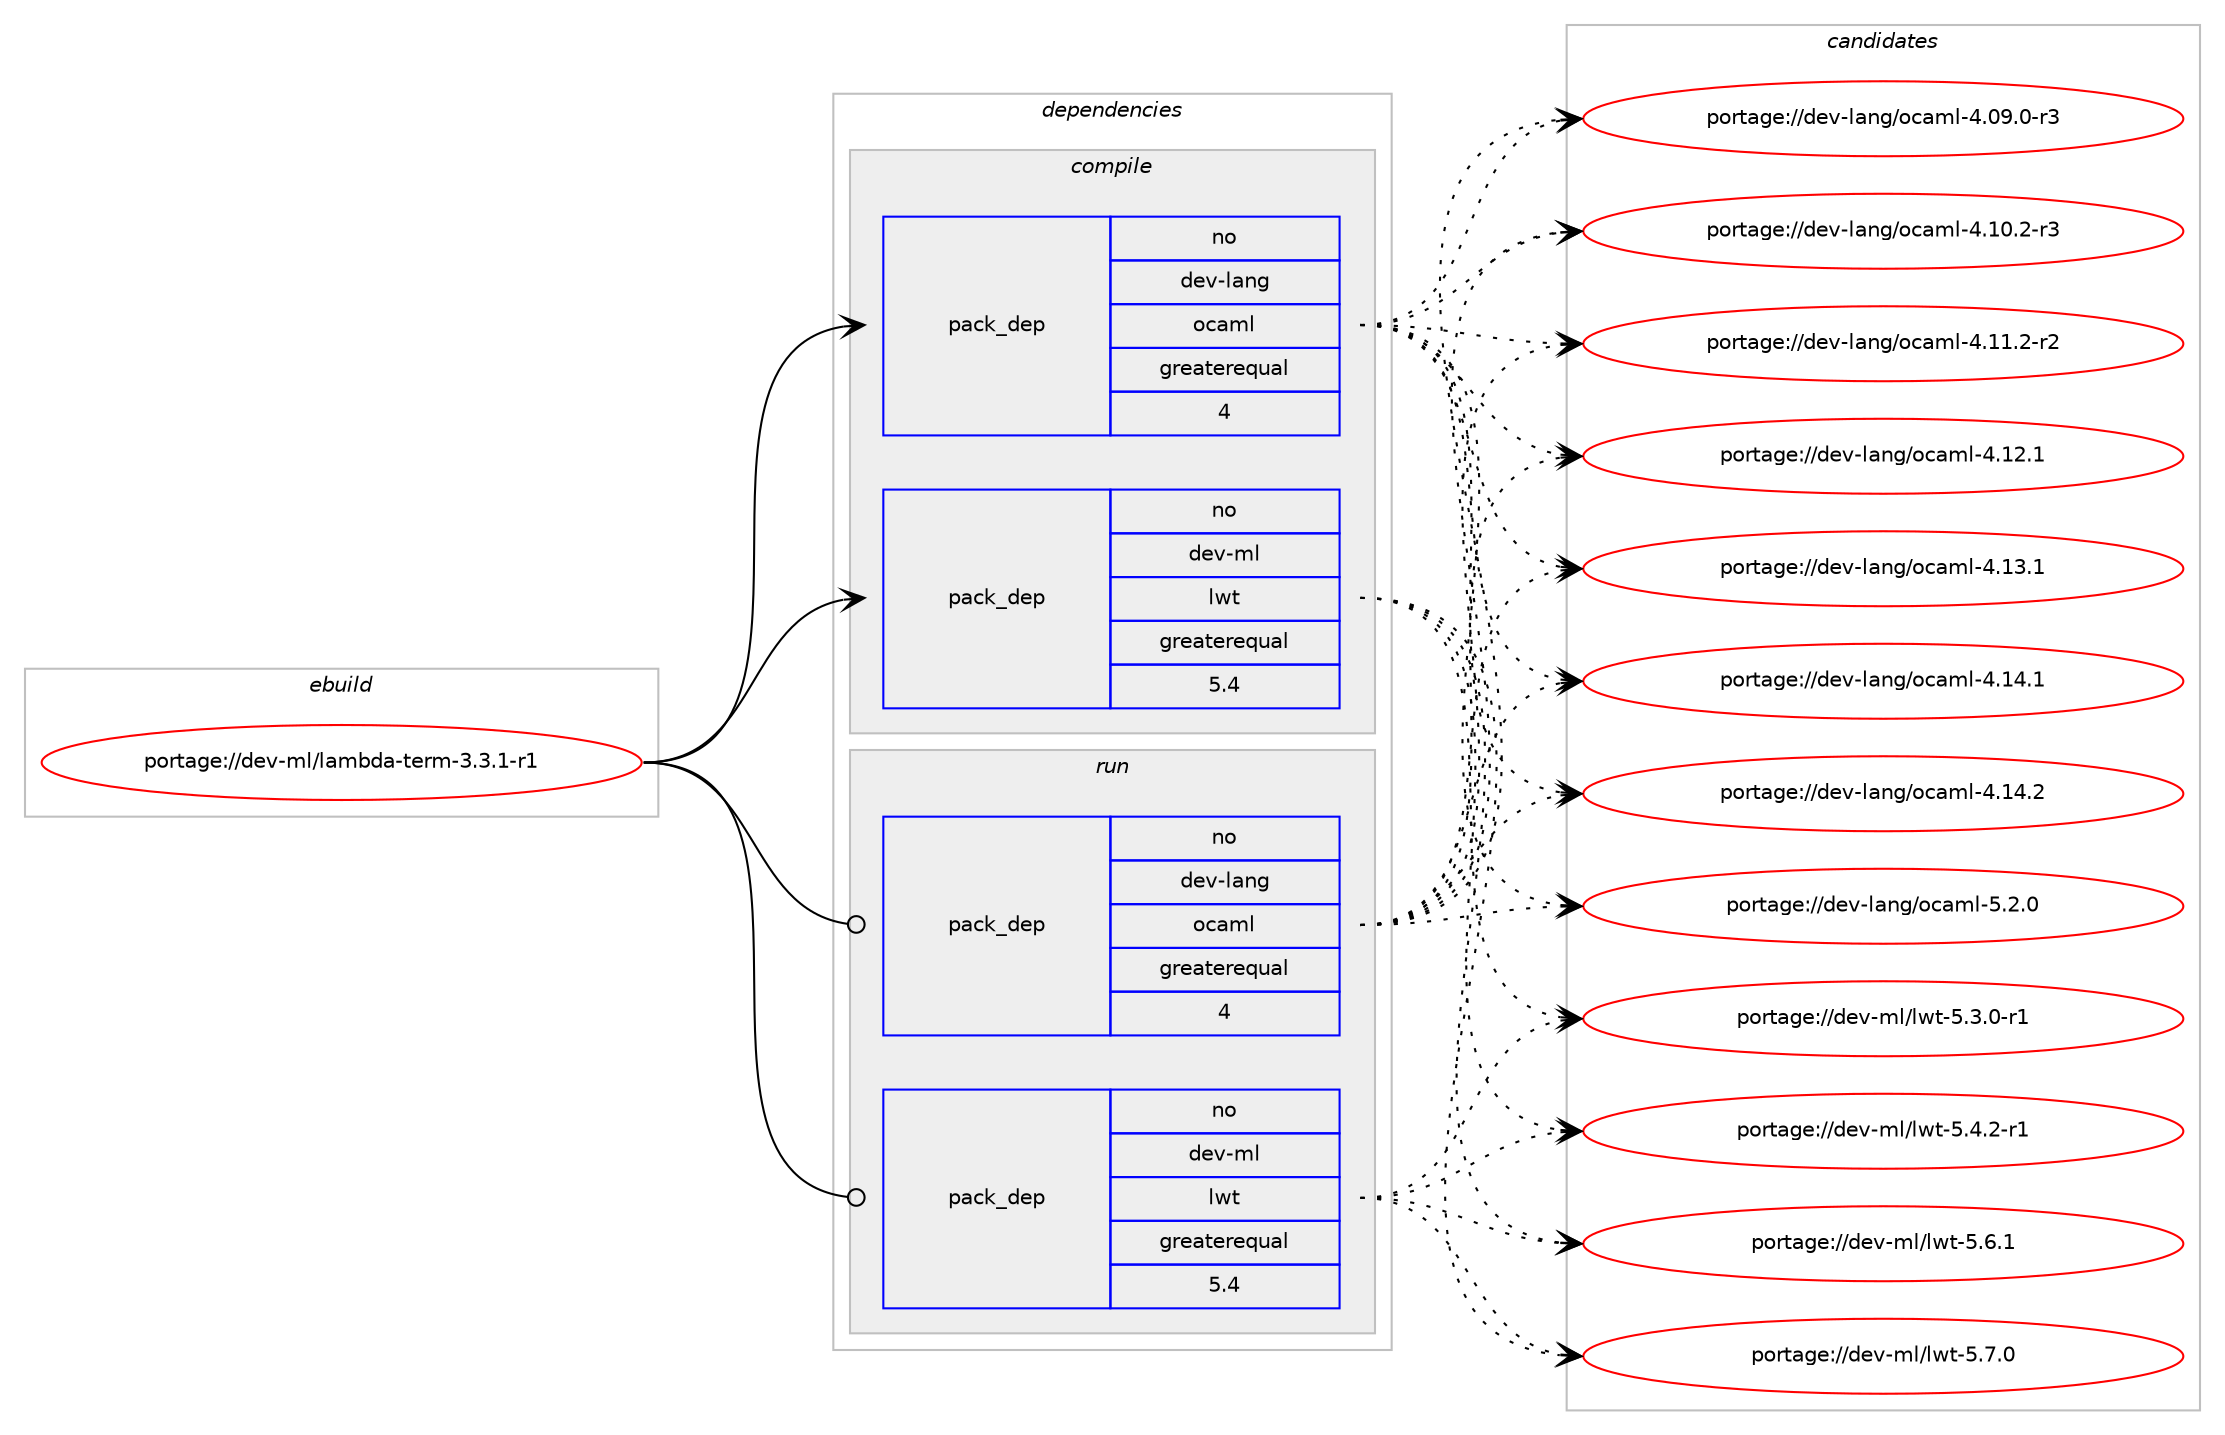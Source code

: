 digraph prolog {

# *************
# Graph options
# *************

newrank=true;
concentrate=true;
compound=true;
graph [rankdir=LR,fontname=Helvetica,fontsize=10,ranksep=1.5];#, ranksep=2.5, nodesep=0.2];
edge  [arrowhead=vee];
node  [fontname=Helvetica,fontsize=10];

# **********
# The ebuild
# **********

subgraph cluster_leftcol {
color=gray;
rank=same;
label=<<i>ebuild</i>>;
id [label="portage://dev-ml/lambda-term-3.3.1-r1", color=red, width=4, href="../dev-ml/lambda-term-3.3.1-r1.svg"];
}

# ****************
# The dependencies
# ****************

subgraph cluster_midcol {
color=gray;
label=<<i>dependencies</i>>;
subgraph cluster_compile {
fillcolor="#eeeeee";
style=filled;
label=<<i>compile</i>>;
subgraph pack30436 {
dependency60102 [label=<<TABLE BORDER="0" CELLBORDER="1" CELLSPACING="0" CELLPADDING="4" WIDTH="220"><TR><TD ROWSPAN="6" CELLPADDING="30">pack_dep</TD></TR><TR><TD WIDTH="110">no</TD></TR><TR><TD>dev-lang</TD></TR><TR><TD>ocaml</TD></TR><TR><TD>greaterequal</TD></TR><TR><TD>4</TD></TR></TABLE>>, shape=none, color=blue];
}
id:e -> dependency60102:w [weight=20,style="solid",arrowhead="vee"];
# *** BEGIN UNKNOWN DEPENDENCY TYPE (TODO) ***
# id -> package_dependency(portage://dev-ml/lambda-term-3.3.1-r1,install,no,dev-ml,dune,none,[,,],any_same_slot,[])
# *** END UNKNOWN DEPENDENCY TYPE (TODO) ***

# *** BEGIN UNKNOWN DEPENDENCY TYPE (TODO) ***
# id -> package_dependency(portage://dev-ml/lambda-term-3.3.1-r1,install,no,dev-ml,logs,none,[,,],any_same_slot,[use(enable(lwt),none)])
# *** END UNKNOWN DEPENDENCY TYPE (TODO) ***

subgraph pack30437 {
dependency60103 [label=<<TABLE BORDER="0" CELLBORDER="1" CELLSPACING="0" CELLPADDING="4" WIDTH="220"><TR><TD ROWSPAN="6" CELLPADDING="30">pack_dep</TD></TR><TR><TD WIDTH="110">no</TD></TR><TR><TD>dev-ml</TD></TR><TR><TD>lwt</TD></TR><TR><TD>greaterequal</TD></TR><TR><TD>5.4</TD></TR></TABLE>>, shape=none, color=blue];
}
id:e -> dependency60103:w [weight=20,style="solid",arrowhead="vee"];
# *** BEGIN UNKNOWN DEPENDENCY TYPE (TODO) ***
# id -> package_dependency(portage://dev-ml/lambda-term-3.3.1-r1,install,no,dev-ml,lwt_log,none,[,,],any_same_slot,[])
# *** END UNKNOWN DEPENDENCY TYPE (TODO) ***

# *** BEGIN UNKNOWN DEPENDENCY TYPE (TODO) ***
# id -> package_dependency(portage://dev-ml/lambda-term-3.3.1-r1,install,no,dev-ml,mew_vi,none,[,,],any_same_slot,[])
# *** END UNKNOWN DEPENDENCY TYPE (TODO) ***

# *** BEGIN UNKNOWN DEPENDENCY TYPE (TODO) ***
# id -> package_dependency(portage://dev-ml/lambda-term-3.3.1-r1,install,no,dev-ml,react,none,[,,],any_same_slot,[])
# *** END UNKNOWN DEPENDENCY TYPE (TODO) ***

# *** BEGIN UNKNOWN DEPENDENCY TYPE (TODO) ***
# id -> package_dependency(portage://dev-ml/lambda-term-3.3.1-r1,install,no,dev-ml,zed,none,[,,],any_same_slot,[])
# *** END UNKNOWN DEPENDENCY TYPE (TODO) ***

}
subgraph cluster_compileandrun {
fillcolor="#eeeeee";
style=filled;
label=<<i>compile and run</i>>;
}
subgraph cluster_run {
fillcolor="#eeeeee";
style=filled;
label=<<i>run</i>>;
subgraph pack30438 {
dependency60104 [label=<<TABLE BORDER="0" CELLBORDER="1" CELLSPACING="0" CELLPADDING="4" WIDTH="220"><TR><TD ROWSPAN="6" CELLPADDING="30">pack_dep</TD></TR><TR><TD WIDTH="110">no</TD></TR><TR><TD>dev-lang</TD></TR><TR><TD>ocaml</TD></TR><TR><TD>greaterequal</TD></TR><TR><TD>4</TD></TR></TABLE>>, shape=none, color=blue];
}
id:e -> dependency60104:w [weight=20,style="solid",arrowhead="odot"];
# *** BEGIN UNKNOWN DEPENDENCY TYPE (TODO) ***
# id -> package_dependency(portage://dev-ml/lambda-term-3.3.1-r1,run,no,dev-ml,dune,none,[,,],any_same_slot,[])
# *** END UNKNOWN DEPENDENCY TYPE (TODO) ***

# *** BEGIN UNKNOWN DEPENDENCY TYPE (TODO) ***
# id -> package_dependency(portage://dev-ml/lambda-term-3.3.1-r1,run,no,dev-ml,logs,none,[,,],any_same_slot,[use(enable(lwt),none)])
# *** END UNKNOWN DEPENDENCY TYPE (TODO) ***

subgraph pack30439 {
dependency60105 [label=<<TABLE BORDER="0" CELLBORDER="1" CELLSPACING="0" CELLPADDING="4" WIDTH="220"><TR><TD ROWSPAN="6" CELLPADDING="30">pack_dep</TD></TR><TR><TD WIDTH="110">no</TD></TR><TR><TD>dev-ml</TD></TR><TR><TD>lwt</TD></TR><TR><TD>greaterequal</TD></TR><TR><TD>5.4</TD></TR></TABLE>>, shape=none, color=blue];
}
id:e -> dependency60105:w [weight=20,style="solid",arrowhead="odot"];
# *** BEGIN UNKNOWN DEPENDENCY TYPE (TODO) ***
# id -> package_dependency(portage://dev-ml/lambda-term-3.3.1-r1,run,no,dev-ml,lwt_log,none,[,,],any_same_slot,[])
# *** END UNKNOWN DEPENDENCY TYPE (TODO) ***

# *** BEGIN UNKNOWN DEPENDENCY TYPE (TODO) ***
# id -> package_dependency(portage://dev-ml/lambda-term-3.3.1-r1,run,no,dev-ml,mew_vi,none,[,,],any_same_slot,[])
# *** END UNKNOWN DEPENDENCY TYPE (TODO) ***

# *** BEGIN UNKNOWN DEPENDENCY TYPE (TODO) ***
# id -> package_dependency(portage://dev-ml/lambda-term-3.3.1-r1,run,no,dev-ml,react,none,[,,],any_same_slot,[])
# *** END UNKNOWN DEPENDENCY TYPE (TODO) ***

# *** BEGIN UNKNOWN DEPENDENCY TYPE (TODO) ***
# id -> package_dependency(portage://dev-ml/lambda-term-3.3.1-r1,run,no,dev-ml,zed,none,[,,],any_same_slot,[])
# *** END UNKNOWN DEPENDENCY TYPE (TODO) ***

}
}

# **************
# The candidates
# **************

subgraph cluster_choices {
rank=same;
color=gray;
label=<<i>candidates</i>>;

subgraph choice30436 {
color=black;
nodesep=1;
choice1001011184510897110103471119997109108455246485746484511451 [label="portage://dev-lang/ocaml-4.09.0-r3", color=red, width=4,href="../dev-lang/ocaml-4.09.0-r3.svg"];
choice1001011184510897110103471119997109108455246494846504511451 [label="portage://dev-lang/ocaml-4.10.2-r3", color=red, width=4,href="../dev-lang/ocaml-4.10.2-r3.svg"];
choice1001011184510897110103471119997109108455246494946504511450 [label="portage://dev-lang/ocaml-4.11.2-r2", color=red, width=4,href="../dev-lang/ocaml-4.11.2-r2.svg"];
choice100101118451089711010347111999710910845524649504649 [label="portage://dev-lang/ocaml-4.12.1", color=red, width=4,href="../dev-lang/ocaml-4.12.1.svg"];
choice100101118451089711010347111999710910845524649514649 [label="portage://dev-lang/ocaml-4.13.1", color=red, width=4,href="../dev-lang/ocaml-4.13.1.svg"];
choice100101118451089711010347111999710910845524649524649 [label="portage://dev-lang/ocaml-4.14.1", color=red, width=4,href="../dev-lang/ocaml-4.14.1.svg"];
choice100101118451089711010347111999710910845524649524650 [label="portage://dev-lang/ocaml-4.14.2", color=red, width=4,href="../dev-lang/ocaml-4.14.2.svg"];
choice1001011184510897110103471119997109108455346504648 [label="portage://dev-lang/ocaml-5.2.0", color=red, width=4,href="../dev-lang/ocaml-5.2.0.svg"];
dependency60102:e -> choice1001011184510897110103471119997109108455246485746484511451:w [style=dotted,weight="100"];
dependency60102:e -> choice1001011184510897110103471119997109108455246494846504511451:w [style=dotted,weight="100"];
dependency60102:e -> choice1001011184510897110103471119997109108455246494946504511450:w [style=dotted,weight="100"];
dependency60102:e -> choice100101118451089711010347111999710910845524649504649:w [style=dotted,weight="100"];
dependency60102:e -> choice100101118451089711010347111999710910845524649514649:w [style=dotted,weight="100"];
dependency60102:e -> choice100101118451089711010347111999710910845524649524649:w [style=dotted,weight="100"];
dependency60102:e -> choice100101118451089711010347111999710910845524649524650:w [style=dotted,weight="100"];
dependency60102:e -> choice1001011184510897110103471119997109108455346504648:w [style=dotted,weight="100"];
}
subgraph choice30437 {
color=black;
nodesep=1;
choice10010111845109108471081191164553465146484511449 [label="portage://dev-ml/lwt-5.3.0-r1", color=red, width=4,href="../dev-ml/lwt-5.3.0-r1.svg"];
choice10010111845109108471081191164553465246504511449 [label="portage://dev-ml/lwt-5.4.2-r1", color=red, width=4,href="../dev-ml/lwt-5.4.2-r1.svg"];
choice1001011184510910847108119116455346544649 [label="portage://dev-ml/lwt-5.6.1", color=red, width=4,href="../dev-ml/lwt-5.6.1.svg"];
choice1001011184510910847108119116455346554648 [label="portage://dev-ml/lwt-5.7.0", color=red, width=4,href="../dev-ml/lwt-5.7.0.svg"];
dependency60103:e -> choice10010111845109108471081191164553465146484511449:w [style=dotted,weight="100"];
dependency60103:e -> choice10010111845109108471081191164553465246504511449:w [style=dotted,weight="100"];
dependency60103:e -> choice1001011184510910847108119116455346544649:w [style=dotted,weight="100"];
dependency60103:e -> choice1001011184510910847108119116455346554648:w [style=dotted,weight="100"];
}
subgraph choice30438 {
color=black;
nodesep=1;
choice1001011184510897110103471119997109108455246485746484511451 [label="portage://dev-lang/ocaml-4.09.0-r3", color=red, width=4,href="../dev-lang/ocaml-4.09.0-r3.svg"];
choice1001011184510897110103471119997109108455246494846504511451 [label="portage://dev-lang/ocaml-4.10.2-r3", color=red, width=4,href="../dev-lang/ocaml-4.10.2-r3.svg"];
choice1001011184510897110103471119997109108455246494946504511450 [label="portage://dev-lang/ocaml-4.11.2-r2", color=red, width=4,href="../dev-lang/ocaml-4.11.2-r2.svg"];
choice100101118451089711010347111999710910845524649504649 [label="portage://dev-lang/ocaml-4.12.1", color=red, width=4,href="../dev-lang/ocaml-4.12.1.svg"];
choice100101118451089711010347111999710910845524649514649 [label="portage://dev-lang/ocaml-4.13.1", color=red, width=4,href="../dev-lang/ocaml-4.13.1.svg"];
choice100101118451089711010347111999710910845524649524649 [label="portage://dev-lang/ocaml-4.14.1", color=red, width=4,href="../dev-lang/ocaml-4.14.1.svg"];
choice100101118451089711010347111999710910845524649524650 [label="portage://dev-lang/ocaml-4.14.2", color=red, width=4,href="../dev-lang/ocaml-4.14.2.svg"];
choice1001011184510897110103471119997109108455346504648 [label="portage://dev-lang/ocaml-5.2.0", color=red, width=4,href="../dev-lang/ocaml-5.2.0.svg"];
dependency60104:e -> choice1001011184510897110103471119997109108455246485746484511451:w [style=dotted,weight="100"];
dependency60104:e -> choice1001011184510897110103471119997109108455246494846504511451:w [style=dotted,weight="100"];
dependency60104:e -> choice1001011184510897110103471119997109108455246494946504511450:w [style=dotted,weight="100"];
dependency60104:e -> choice100101118451089711010347111999710910845524649504649:w [style=dotted,weight="100"];
dependency60104:e -> choice100101118451089711010347111999710910845524649514649:w [style=dotted,weight="100"];
dependency60104:e -> choice100101118451089711010347111999710910845524649524649:w [style=dotted,weight="100"];
dependency60104:e -> choice100101118451089711010347111999710910845524649524650:w [style=dotted,weight="100"];
dependency60104:e -> choice1001011184510897110103471119997109108455346504648:w [style=dotted,weight="100"];
}
subgraph choice30439 {
color=black;
nodesep=1;
choice10010111845109108471081191164553465146484511449 [label="portage://dev-ml/lwt-5.3.0-r1", color=red, width=4,href="../dev-ml/lwt-5.3.0-r1.svg"];
choice10010111845109108471081191164553465246504511449 [label="portage://dev-ml/lwt-5.4.2-r1", color=red, width=4,href="../dev-ml/lwt-5.4.2-r1.svg"];
choice1001011184510910847108119116455346544649 [label="portage://dev-ml/lwt-5.6.1", color=red, width=4,href="../dev-ml/lwt-5.6.1.svg"];
choice1001011184510910847108119116455346554648 [label="portage://dev-ml/lwt-5.7.0", color=red, width=4,href="../dev-ml/lwt-5.7.0.svg"];
dependency60105:e -> choice10010111845109108471081191164553465146484511449:w [style=dotted,weight="100"];
dependency60105:e -> choice10010111845109108471081191164553465246504511449:w [style=dotted,weight="100"];
dependency60105:e -> choice1001011184510910847108119116455346544649:w [style=dotted,weight="100"];
dependency60105:e -> choice1001011184510910847108119116455346554648:w [style=dotted,weight="100"];
}
}

}
